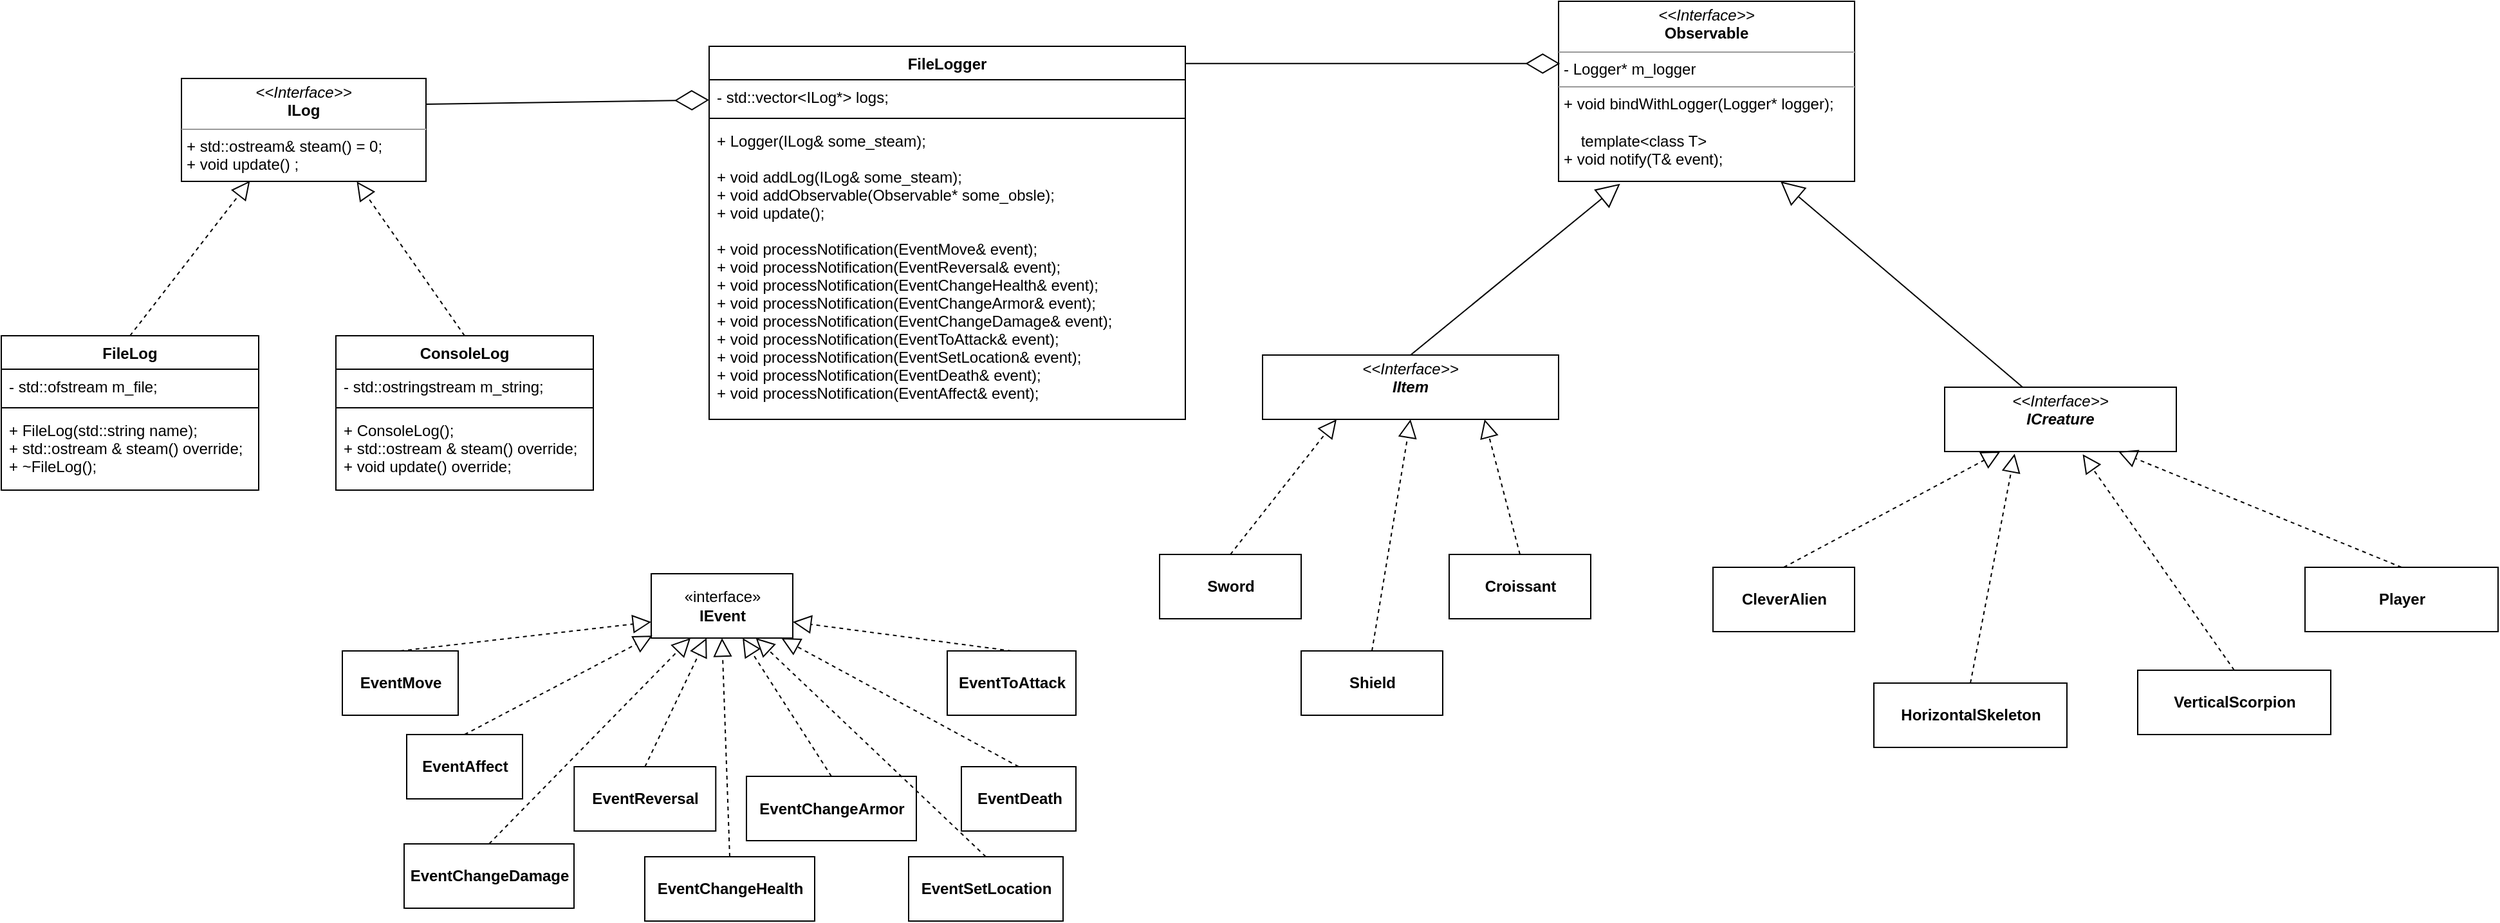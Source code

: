 <mxfile version="12.1.3" pages="1"><diagram id="MluvPGu9Eo5LGL99176R" name="Page-1"><mxGraphModel dx="3152" dy="1234" grid="1" gridSize="10" guides="1" tooltips="1" connect="1" arrows="1" fold="1" page="1" pageScale="1" pageWidth="1600" pageHeight="1200" math="0" shadow="0"><root><mxCell id="0"/><mxCell id="1" parent="0"/><mxCell id="3p3QHjaKMGviJHlJZ_Nb-1" value="&lt;p style=&quot;margin: 0px ; margin-top: 4px ; text-align: center&quot;&gt;&lt;i&gt;&amp;lt;&amp;lt;Interface&amp;gt;&amp;gt;&lt;/i&gt;&lt;br&gt;&lt;b&gt;&lt;i&gt;ICreature&lt;/i&gt;&lt;/b&gt;&lt;/p&gt;&lt;p style=&quot;margin: 0px ; margin-left: 4px&quot;&gt;&lt;br&gt;&lt;/p&gt;&lt;p style=&quot;margin: 0px ; margin-left: 4px&quot;&gt;&lt;br&gt;&lt;/p&gt;" style="verticalAlign=top;align=left;overflow=fill;fontSize=12;fontFamily=Helvetica;html=1;" vertex="1" parent="1"><mxGeometry x="2580" y="570" width="180" height="50" as="geometry"/></mxCell><mxCell id="3p3QHjaKMGviJHlJZ_Nb-2" value="" style="endArrow=block;endSize=16;endFill=0;html=1;entryX=0.75;entryY=1;entryDx=0;entryDy=0;" edge="1" parent="1" source="3p3QHjaKMGviJHlJZ_Nb-1" target="3p3QHjaKMGviJHlJZ_Nb-18"><mxGeometry x="-1" y="-215" width="160" relative="1" as="geometry"><mxPoint x="2615" y="60" as="sourcePoint"/><mxPoint x="2680" y="460" as="targetPoint"/><mxPoint as="offset"/></mxGeometry></mxCell><mxCell id="3p3QHjaKMGviJHlJZ_Nb-3" value="&lt;p style=&quot;margin: 0px ; margin-top: 4px ; text-align: center&quot;&gt;&lt;i&gt;&amp;lt;&amp;lt;Interface&amp;gt;&amp;gt;&lt;/i&gt;&lt;br&gt;&lt;b&gt;&lt;i&gt;IItem&lt;/i&gt;&lt;/b&gt;&lt;br&gt;&lt;/p&gt;&lt;p style=&quot;margin: 0px ; margin-left: 4px&quot;&gt;&lt;br&gt;&lt;/p&gt;" style="verticalAlign=top;align=left;overflow=fill;fontSize=12;fontFamily=Helvetica;html=1;" vertex="1" parent="1"><mxGeometry x="2050" y="545" width="230" height="50" as="geometry"/></mxCell><mxCell id="3p3QHjaKMGviJHlJZ_Nb-4" value="" style="endArrow=block;dashed=1;endFill=0;endSize=12;html=1;entryX=0.25;entryY=1;entryDx=0;entryDy=0;exitX=0.5;exitY=0;exitDx=0;exitDy=0;" edge="1" parent="1" source="3p3QHjaKMGviJHlJZ_Nb-13" target="3p3QHjaKMGviJHlJZ_Nb-3"><mxGeometry width="160" relative="1" as="geometry"><mxPoint x="1875" y="816" as="sourcePoint"/><mxPoint x="2400" y="756" as="targetPoint"/></mxGeometry></mxCell><mxCell id="3p3QHjaKMGviJHlJZ_Nb-5" value="" style="endArrow=block;dashed=1;endFill=0;endSize=12;html=1;exitX=0.5;exitY=0;exitDx=0;exitDy=0;entryX=0.5;entryY=1;entryDx=0;entryDy=0;" edge="1" parent="1" source="3p3QHjaKMGviJHlJZ_Nb-11" target="3p3QHjaKMGviJHlJZ_Nb-3"><mxGeometry width="160" relative="1" as="geometry"><mxPoint x="2125" y="846" as="sourcePoint"/><mxPoint x="2310" y="676" as="targetPoint"/></mxGeometry></mxCell><mxCell id="3p3QHjaKMGviJHlJZ_Nb-6" value="" style="endArrow=block;dashed=1;endFill=0;endSize=12;html=1;exitX=0.5;exitY=0;exitDx=0;exitDy=0;entryX=0.75;entryY=1;entryDx=0;entryDy=0;" edge="1" parent="1" source="3p3QHjaKMGviJHlJZ_Nb-12" target="3p3QHjaKMGviJHlJZ_Nb-3"><mxGeometry width="160" relative="1" as="geometry"><mxPoint x="2365" y="816" as="sourcePoint"/><mxPoint x="2135" y="666" as="targetPoint"/></mxGeometry></mxCell><mxCell id="3p3QHjaKMGviJHlJZ_Nb-7" value="" style="endArrow=block;dashed=1;endFill=0;endSize=12;html=1;exitX=0.5;exitY=0;exitDx=0;exitDy=0;entryX=0.596;entryY=1.044;entryDx=0;entryDy=0;entryPerimeter=0;" edge="1" parent="1" source="3p3QHjaKMGviJHlJZ_Nb-16" target="3p3QHjaKMGviJHlJZ_Nb-1"><mxGeometry width="160" relative="1" as="geometry"><mxPoint x="2510" y="810.0" as="sourcePoint"/><mxPoint x="2840" y="540" as="targetPoint"/></mxGeometry></mxCell><mxCell id="3p3QHjaKMGviJHlJZ_Nb-8" value="" style="endArrow=block;dashed=1;endFill=0;endSize=12;html=1;exitX=0.5;exitY=0;exitDx=0;exitDy=0;entryX=0.75;entryY=1;entryDx=0;entryDy=0;" edge="1" parent="1" source="3p3QHjaKMGviJHlJZ_Nb-17" target="3p3QHjaKMGviJHlJZ_Nb-1"><mxGeometry width="160" relative="1" as="geometry"><mxPoint x="2950" y="700" as="sourcePoint"/><mxPoint x="2885.135" y="550" as="targetPoint"/></mxGeometry></mxCell><mxCell id="3p3QHjaKMGviJHlJZ_Nb-9" value="" style="endArrow=block;dashed=1;endFill=0;endSize=12;html=1;exitX=0.5;exitY=0;exitDx=0;exitDy=0;entryX=0.302;entryY=1.036;entryDx=0;entryDy=0;entryPerimeter=0;" edge="1" parent="1" source="3p3QHjaKMGviJHlJZ_Nb-15" target="3p3QHjaKMGviJHlJZ_Nb-1"><mxGeometry width="160" relative="1" as="geometry"><mxPoint x="2262" y="807.6" as="sourcePoint"/><mxPoint x="2530" y="455" as="targetPoint"/></mxGeometry></mxCell><mxCell id="3p3QHjaKMGviJHlJZ_Nb-10" value="" style="endArrow=block;dashed=1;endFill=0;endSize=12;html=1;exitX=0.5;exitY=0;exitDx=0;exitDy=0;" edge="1" parent="1" source="3p3QHjaKMGviJHlJZ_Nb-14" target="3p3QHjaKMGviJHlJZ_Nb-1"><mxGeometry width="160" relative="1" as="geometry"><mxPoint x="2010" y="810.0" as="sourcePoint"/><mxPoint x="2680" y="542" as="targetPoint"/></mxGeometry></mxCell><mxCell id="3p3QHjaKMGviJHlJZ_Nb-11" value="&lt;b&gt;Shield&lt;/b&gt;" style="html=1;" vertex="1" parent="1"><mxGeometry x="2080" y="775" width="110" height="50" as="geometry"/></mxCell><mxCell id="3p3QHjaKMGviJHlJZ_Nb-12" value="&lt;span style=&quot;font-weight: 700&quot;&gt;Croissant&lt;/span&gt;" style="html=1;" vertex="1" parent="1"><mxGeometry x="2195" y="700" width="110" height="50" as="geometry"/></mxCell><mxCell id="3p3QHjaKMGviJHlJZ_Nb-13" value="&lt;span style=&quot;font-weight: 700&quot;&gt;Sword&lt;/span&gt;" style="html=1;" vertex="1" parent="1"><mxGeometry x="1970" y="700" width="110" height="50" as="geometry"/></mxCell><mxCell id="3p3QHjaKMGviJHlJZ_Nb-14" value="&lt;span style=&quot;font-weight: 700&quot;&gt;CleverAlien&lt;/span&gt;" style="html=1;" vertex="1" parent="1"><mxGeometry x="2400" y="710" width="110" height="50" as="geometry"/></mxCell><mxCell id="3p3QHjaKMGviJHlJZ_Nb-15" value="&lt;span style=&quot;font-weight: 700&quot;&gt;HorizontalSkeleton&lt;/span&gt;" style="html=1;" vertex="1" parent="1"><mxGeometry x="2525" y="800" width="150" height="50" as="geometry"/></mxCell><mxCell id="3p3QHjaKMGviJHlJZ_Nb-16" value="&lt;span style=&quot;font-weight: 700&quot;&gt;VerticalScorpion&lt;/span&gt;" style="html=1;" vertex="1" parent="1"><mxGeometry x="2730" y="790" width="150" height="50" as="geometry"/></mxCell><mxCell id="3p3QHjaKMGviJHlJZ_Nb-17" value="&lt;span style=&quot;font-weight: 700&quot;&gt;Player&lt;/span&gt;" style="html=1;" vertex="1" parent="1"><mxGeometry x="2860" y="710" width="150" height="50" as="geometry"/></mxCell><mxCell id="3p3QHjaKMGviJHlJZ_Nb-18" value="&lt;p style=&quot;margin: 0px ; margin-top: 4px ; text-align: center&quot;&gt;&lt;i&gt;&amp;lt;&amp;lt;Interface&amp;gt;&amp;gt;&lt;/i&gt;&lt;br&gt;&lt;b&gt;Observable&lt;/b&gt;&lt;br&gt;&lt;/p&gt;&lt;hr size=&quot;1&quot;&gt;&lt;p style=&quot;margin: 0px ; margin-left: 4px&quot;&gt;-&amp;nbsp;Logger* m_logger&lt;/p&gt;&lt;hr size=&quot;1&quot;&gt;&lt;p style=&quot;margin: 0px ; margin-left: 4px&quot;&gt;+&amp;nbsp;&lt;span&gt;void bindWithLogger(Logger* logger);&lt;/span&gt;&lt;br&gt;&lt;/p&gt;&lt;p style=&quot;margin: 0px ; margin-left: 4px&quot;&gt;&lt;br&gt;&lt;/p&gt;&lt;p style=&quot;margin: 0px ; margin-left: 4px&quot;&gt;&amp;nbsp; &amp;nbsp; template&amp;lt;class T&amp;gt;&lt;/p&gt;&lt;p style=&quot;margin: 0px ; margin-left: 4px&quot;&gt;+ void notify(T&amp;amp; event);&lt;/p&gt;" style="verticalAlign=top;align=left;overflow=fill;fontSize=12;fontFamily=Helvetica;html=1;" vertex="1" parent="1"><mxGeometry x="2280" y="270" width="230" height="140" as="geometry"/></mxCell><mxCell id="3p3QHjaKMGviJHlJZ_Nb-19" value="" style="endArrow=block;endSize=16;endFill=0;html=1;entryX=0.208;entryY=1.013;entryDx=0;entryDy=0;exitX=0.5;exitY=0;exitDx=0;exitDy=0;entryPerimeter=0;" edge="1" parent="1" source="3p3QHjaKMGviJHlJZ_Nb-3" target="3p3QHjaKMGviJHlJZ_Nb-18"><mxGeometry x="-1" y="-215" width="160" relative="1" as="geometry"><mxPoint x="2502.174" y="586" as="sourcePoint"/><mxPoint x="2310" y="450" as="targetPoint"/><mxPoint as="offset"/></mxGeometry></mxCell><mxCell id="3p3QHjaKMGviJHlJZ_Nb-21" value="FileLogger" style="swimlane;fontStyle=1;align=center;verticalAlign=top;childLayout=stackLayout;horizontal=1;startSize=26;horizontalStack=0;resizeParent=1;resizeParentMax=0;resizeLast=0;collapsible=1;marginBottom=0;" vertex="1" parent="1"><mxGeometry x="1620" y="305" width="370" height="290" as="geometry"/></mxCell><mxCell id="3p3QHjaKMGviJHlJZ_Nb-22" value="- std::vector&lt;ILog*&gt; logs;" style="text;strokeColor=none;fillColor=none;align=left;verticalAlign=top;spacingLeft=4;spacingRight=4;overflow=hidden;rotatable=0;points=[[0,0.5],[1,0.5]];portConstraint=eastwest;" vertex="1" parent="3p3QHjaKMGviJHlJZ_Nb-21"><mxGeometry y="26" width="370" height="26" as="geometry"/></mxCell><mxCell id="3p3QHjaKMGviJHlJZ_Nb-23" value="" style="line;strokeWidth=1;fillColor=none;align=left;verticalAlign=middle;spacingTop=-1;spacingLeft=3;spacingRight=3;rotatable=0;labelPosition=right;points=[];portConstraint=eastwest;" vertex="1" parent="3p3QHjaKMGviJHlJZ_Nb-21"><mxGeometry y="52" width="370" height="8" as="geometry"/></mxCell><mxCell id="3p3QHjaKMGviJHlJZ_Nb-24" value="+ Logger(ILog&amp; some_steam);&#10;&#10;+ void addLog(ILog&amp; some_steam);&#10;+ void addObservable(Observable* some_obsle);&#10;+ void update();&#10;&#10;+ void processNotification(EventMove&amp; event);&#10;+ void processNotification(EventReversal&amp; event);&#10;+ void processNotification(EventChangeHealth&amp; event);&#10;+ void processNotification(EventChangeArmor&amp; event);&#10;+ void processNotification(EventChangeDamage&amp; event);&#10;+ void processNotification(EventToAttack&amp; event);&#10;+ void processNotification(EventSetLocation&amp; event);&#10;+ void processNotification(EventDeath&amp; event);&#10;+ void processNotification(EventAffect&amp; event);" style="text;strokeColor=none;fillColor=none;align=left;verticalAlign=top;spacingLeft=4;spacingRight=4;overflow=hidden;rotatable=0;points=[[0,0.5],[1,0.5]];portConstraint=eastwest;" vertex="1" parent="3p3QHjaKMGviJHlJZ_Nb-21"><mxGeometry y="60" width="370" height="230" as="geometry"/></mxCell><mxCell id="3p3QHjaKMGviJHlJZ_Nb-33" value="" style="endArrow=diamondThin;endFill=0;endSize=24;html=1;entryX=0.005;entryY=0.346;entryDx=0;entryDy=0;entryPerimeter=0;exitX=0.999;exitY=0.046;exitDx=0;exitDy=0;exitPerimeter=0;" edge="1" parent="1" source="3p3QHjaKMGviJHlJZ_Nb-21" target="3p3QHjaKMGviJHlJZ_Nb-18"><mxGeometry width="160" relative="1" as="geometry"><mxPoint x="1700" y="290" as="sourcePoint"/><mxPoint x="2025" y="310" as="targetPoint"/></mxGeometry></mxCell><mxCell id="3p3QHjaKMGviJHlJZ_Nb-35" value="&lt;p style=&quot;margin: 0px ; margin-top: 4px ; text-align: center&quot;&gt;&lt;i&gt;&amp;lt;&amp;lt;Interface&amp;gt;&amp;gt;&lt;/i&gt;&lt;br&gt;&lt;b&gt;ILog&lt;br&gt;&lt;/b&gt;&lt;/p&gt;&lt;hr size=&quot;1&quot;&gt;&lt;p style=&quot;margin: 0px ; margin-left: 4px&quot;&gt;+&amp;nbsp;&lt;span&gt;std::ostream&amp;amp; steam() = 0;&lt;/span&gt;&lt;/p&gt;&lt;p style=&quot;margin: 0px ; margin-left: 4px&quot;&gt;+ void update() ;&lt;/p&gt;" style="verticalAlign=top;align=left;overflow=fill;fontSize=12;fontFamily=Helvetica;html=1;" vertex="1" parent="1"><mxGeometry x="1210" y="330" width="190" height="80" as="geometry"/></mxCell><mxCell id="3p3QHjaKMGviJHlJZ_Nb-36" value="" style="endArrow=diamondThin;endFill=0;endSize=24;html=1;exitX=1;exitY=0.25;exitDx=0;exitDy=0;" edge="1" parent="1" source="3p3QHjaKMGviJHlJZ_Nb-35" target="3p3QHjaKMGviJHlJZ_Nb-22"><mxGeometry width="160" relative="1" as="geometry"><mxPoint x="1320" y="320.5" as="sourcePoint"/><mxPoint x="1490" y="320" as="targetPoint"/></mxGeometry></mxCell><mxCell id="3p3QHjaKMGviJHlJZ_Nb-37" value="" style="endArrow=block;dashed=1;endFill=0;endSize=12;html=1;exitX=0.5;exitY=0;exitDx=0;exitDy=0;entryX=0.28;entryY=0.995;entryDx=0;entryDy=0;entryPerimeter=0;" edge="1" parent="1" source="3p3QHjaKMGviJHlJZ_Nb-38" target="3p3QHjaKMGviJHlJZ_Nb-35"><mxGeometry width="160" relative="1" as="geometry"><mxPoint x="1050" y="555" as="sourcePoint"/><mxPoint x="930" y="520" as="targetPoint"/></mxGeometry></mxCell><mxCell id="3p3QHjaKMGviJHlJZ_Nb-38" value="FileLog" style="swimlane;fontStyle=1;align=center;verticalAlign=top;childLayout=stackLayout;horizontal=1;startSize=26;horizontalStack=0;resizeParent=1;resizeParentMax=0;resizeLast=0;collapsible=1;marginBottom=0;" vertex="1" parent="1"><mxGeometry x="1070" y="530" width="200" height="120" as="geometry"/></mxCell><mxCell id="3p3QHjaKMGviJHlJZ_Nb-39" value="- std::ofstream m_file;" style="text;strokeColor=none;fillColor=none;align=left;verticalAlign=top;spacingLeft=4;spacingRight=4;overflow=hidden;rotatable=0;points=[[0,0.5],[1,0.5]];portConstraint=eastwest;" vertex="1" parent="3p3QHjaKMGviJHlJZ_Nb-38"><mxGeometry y="26" width="200" height="26" as="geometry"/></mxCell><mxCell id="3p3QHjaKMGviJHlJZ_Nb-40" value="" style="line;strokeWidth=1;fillColor=none;align=left;verticalAlign=middle;spacingTop=-1;spacingLeft=3;spacingRight=3;rotatable=0;labelPosition=right;points=[];portConstraint=eastwest;" vertex="1" parent="3p3QHjaKMGviJHlJZ_Nb-38"><mxGeometry y="52" width="200" height="8" as="geometry"/></mxCell><mxCell id="3p3QHjaKMGviJHlJZ_Nb-41" value="+ FileLog(std::string name);&#10;+ std::ostream &amp; steam() override;&#10;+ ~FileLog();" style="text;strokeColor=none;fillColor=none;align=left;verticalAlign=top;spacingLeft=4;spacingRight=4;overflow=hidden;rotatable=0;points=[[0,0.5],[1,0.5]];portConstraint=eastwest;" vertex="1" parent="3p3QHjaKMGviJHlJZ_Nb-38"><mxGeometry y="60" width="200" height="60" as="geometry"/></mxCell><mxCell id="3p3QHjaKMGviJHlJZ_Nb-44" value="ConsoleLog" style="swimlane;fontStyle=1;align=center;verticalAlign=top;childLayout=stackLayout;horizontal=1;startSize=26;horizontalStack=0;resizeParent=1;resizeParentMax=0;resizeLast=0;collapsible=1;marginBottom=0;" vertex="1" parent="1"><mxGeometry x="1330" y="530" width="200" height="120" as="geometry"/></mxCell><mxCell id="3p3QHjaKMGviJHlJZ_Nb-45" value="- std::ostringstream m_string;" style="text;strokeColor=none;fillColor=none;align=left;verticalAlign=top;spacingLeft=4;spacingRight=4;overflow=hidden;rotatable=0;points=[[0,0.5],[1,0.5]];portConstraint=eastwest;" vertex="1" parent="3p3QHjaKMGviJHlJZ_Nb-44"><mxGeometry y="26" width="200" height="26" as="geometry"/></mxCell><mxCell id="3p3QHjaKMGviJHlJZ_Nb-46" value="" style="line;strokeWidth=1;fillColor=none;align=left;verticalAlign=middle;spacingTop=-1;spacingLeft=3;spacingRight=3;rotatable=0;labelPosition=right;points=[];portConstraint=eastwest;" vertex="1" parent="3p3QHjaKMGviJHlJZ_Nb-44"><mxGeometry y="52" width="200" height="8" as="geometry"/></mxCell><mxCell id="3p3QHjaKMGviJHlJZ_Nb-47" value="+ ConsoleLog();&#10;+ std::ostream &amp; steam() override;&#10;+ void update() override;&#10;" style="text;strokeColor=none;fillColor=none;align=left;verticalAlign=top;spacingLeft=4;spacingRight=4;overflow=hidden;rotatable=0;points=[[0,0.5],[1,0.5]];portConstraint=eastwest;" vertex="1" parent="3p3QHjaKMGviJHlJZ_Nb-44"><mxGeometry y="60" width="200" height="60" as="geometry"/></mxCell><mxCell id="3p3QHjaKMGviJHlJZ_Nb-48" value="" style="endArrow=block;dashed=1;endFill=0;endSize=12;html=1;exitX=0.5;exitY=0;exitDx=0;exitDy=0;entryX=0.717;entryY=1.002;entryDx=0;entryDy=0;entryPerimeter=0;" edge="1" parent="1" source="3p3QHjaKMGviJHlJZ_Nb-44" target="3p3QHjaKMGviJHlJZ_Nb-35"><mxGeometry width="160" relative="1" as="geometry"><mxPoint x="1150" y="540" as="sourcePoint"/><mxPoint x="1273.2" y="419.6" as="targetPoint"/></mxGeometry></mxCell><mxCell id="3p3QHjaKMGviJHlJZ_Nb-49" value="«interface»&lt;br&gt;&lt;b&gt;IEvent&lt;/b&gt;" style="html=1;" vertex="1" parent="1"><mxGeometry x="1575" y="715" width="110" height="50" as="geometry"/></mxCell><mxCell id="3p3QHjaKMGviJHlJZ_Nb-50" value="&lt;b&gt;EventMove&lt;/b&gt;" style="html=1;" vertex="1" parent="1"><mxGeometry x="1335" y="775" width="90" height="50" as="geometry"/></mxCell><mxCell id="3p3QHjaKMGviJHlJZ_Nb-51" value="" style="endArrow=block;dashed=1;endFill=0;endSize=12;html=1;entryX=0;entryY=0.75;entryDx=0;entryDy=0;exitX=0.5;exitY=0;exitDx=0;exitDy=0;" edge="1" parent="1" source="3p3QHjaKMGviJHlJZ_Nb-50" target="3p3QHjaKMGviJHlJZ_Nb-49"><mxGeometry width="160" relative="1" as="geometry"><mxPoint x="1555" y="920" as="sourcePoint"/><mxPoint x="1637.5" y="815" as="targetPoint"/></mxGeometry></mxCell><mxCell id="3p3QHjaKMGviJHlJZ_Nb-52" value="&lt;b&gt;EventReversal&lt;/b&gt;" style="html=1;" vertex="1" parent="1"><mxGeometry x="1515.143" y="865" width="110" height="50" as="geometry"/></mxCell><mxCell id="3p3QHjaKMGviJHlJZ_Nb-53" value="" style="endArrow=block;dashed=1;endFill=0;endSize=12;html=1;exitX=0.5;exitY=0;exitDx=0;exitDy=0;" edge="1" parent="1" source="3p3QHjaKMGviJHlJZ_Nb-52" target="3p3QHjaKMGviJHlJZ_Nb-49"><mxGeometry width="160" relative="1" as="geometry"><mxPoint x="1440.143" y="925" as="sourcePoint"/><mxPoint x="1642.5" y="775" as="targetPoint"/></mxGeometry></mxCell><mxCell id="3p3QHjaKMGviJHlJZ_Nb-54" value="&lt;b&gt;EventChangeHealth&lt;/b&gt;" style="html=1;" vertex="1" parent="1"><mxGeometry x="1570" y="935" width="132" height="50" as="geometry"/></mxCell><mxCell id="3p3QHjaKMGviJHlJZ_Nb-55" value="" style="endArrow=block;dashed=1;endFill=0;endSize=12;html=1;exitX=0.5;exitY=0;exitDx=0;exitDy=0;entryX=0.5;entryY=1;entryDx=0;entryDy=0;" edge="1" parent="1" source="3p3QHjaKMGviJHlJZ_Nb-54" target="3p3QHjaKMGviJHlJZ_Nb-49"><mxGeometry width="160" relative="1" as="geometry"><mxPoint x="1578.143" y="925" as="sourcePoint"/><mxPoint x="1786.389" y="765" as="targetPoint"/></mxGeometry></mxCell><mxCell id="3p3QHjaKMGviJHlJZ_Nb-56" value="&lt;b&gt;EventChangeArmor&lt;/b&gt;" style="html=1;" vertex="1" parent="1"><mxGeometry x="1649" y="872.5" width="132" height="50" as="geometry"/></mxCell><mxCell id="3p3QHjaKMGviJHlJZ_Nb-57" value="" style="endArrow=block;dashed=1;endFill=0;endSize=12;html=1;exitX=0.5;exitY=0;exitDx=0;exitDy=0;" edge="1" parent="1" source="3p3QHjaKMGviJHlJZ_Nb-56" target="3p3QHjaKMGviJHlJZ_Nb-49"><mxGeometry width="160" relative="1" as="geometry"><mxPoint x="1646" y="945" as="sourcePoint"/><mxPoint x="1670" y="775" as="targetPoint"/></mxGeometry></mxCell><mxCell id="3p3QHjaKMGviJHlJZ_Nb-58" value="&lt;b&gt;EventChangeDamage&lt;/b&gt;" style="html=1;" vertex="1" parent="1"><mxGeometry x="1383" y="925" width="132" height="50" as="geometry"/></mxCell><mxCell id="3p3QHjaKMGviJHlJZ_Nb-59" value="" style="endArrow=block;dashed=1;endFill=0;endSize=12;html=1;exitX=0.5;exitY=0;exitDx=0;exitDy=0;" edge="1" parent="1" source="3p3QHjaKMGviJHlJZ_Nb-58" target="3p3QHjaKMGviJHlJZ_Nb-49"><mxGeometry width="160" relative="1" as="geometry"><mxPoint x="1770" y="992.5" as="sourcePoint"/><mxPoint x="1715" y="775" as="targetPoint"/></mxGeometry></mxCell><mxCell id="3p3QHjaKMGviJHlJZ_Nb-61" value="&lt;b&gt;EventToAttack&lt;/b&gt;" style="html=1;" vertex="1" parent="1"><mxGeometry x="1805" y="775" width="100" height="50" as="geometry"/></mxCell><mxCell id="3p3QHjaKMGviJHlJZ_Nb-62" value="" style="endArrow=block;dashed=1;endFill=0;endSize=12;html=1;exitX=0.5;exitY=0;exitDx=0;exitDy=0;entryX=1;entryY=0.75;entryDx=0;entryDy=0;" edge="1" parent="1" source="3p3QHjaKMGviJHlJZ_Nb-61" target="3p3QHjaKMGviJHlJZ_Nb-49"><mxGeometry width="160" relative="1" as="geometry"><mxPoint x="1735" y="747" as="sourcePoint"/><mxPoint x="1870" y="715.026" as="targetPoint"/></mxGeometry></mxCell><mxCell id="3p3QHjaKMGviJHlJZ_Nb-63" value="&lt;b&gt;EventSetLocation&lt;/b&gt;" style="html=1;" vertex="1" parent="1"><mxGeometry x="1775" y="935" width="120" height="50" as="geometry"/></mxCell><mxCell id="3p3QHjaKMGviJHlJZ_Nb-64" value="" style="endArrow=block;dashed=1;endFill=0;endSize=12;html=1;exitX=0.5;exitY=0;exitDx=0;exitDy=0;" edge="1" parent="1" source="3p3QHjaKMGviJHlJZ_Nb-63" target="3p3QHjaKMGviJHlJZ_Nb-49"><mxGeometry width="160" relative="1" as="geometry"><mxPoint x="1745" y="831" as="sourcePoint"/><mxPoint x="1695" y="836.5" as="targetPoint"/></mxGeometry></mxCell><mxCell id="3p3QHjaKMGviJHlJZ_Nb-65" value="&lt;b&gt;EventDeath&lt;/b&gt;" style="html=1;" vertex="1" parent="1"><mxGeometry x="1816" y="865" width="89" height="50" as="geometry"/></mxCell><mxCell id="3p3QHjaKMGviJHlJZ_Nb-66" value="" style="endArrow=block;dashed=1;endFill=0;endSize=12;html=1;exitX=0.5;exitY=0;exitDx=0;exitDy=0;" edge="1" parent="1" source="3p3QHjaKMGviJHlJZ_Nb-65" target="3p3QHjaKMGviJHlJZ_Nb-49"><mxGeometry width="160" relative="1" as="geometry"><mxPoint x="1793.5" y="761" as="sourcePoint"/><mxPoint x="1704.782" y="695" as="targetPoint"/></mxGeometry></mxCell><mxCell id="3p3QHjaKMGviJHlJZ_Nb-68" value="&lt;b&gt;EventAffect&lt;/b&gt;" style="html=1;" vertex="1" parent="1"><mxGeometry x="1385" y="840" width="90" height="50" as="geometry"/></mxCell><mxCell id="3p3QHjaKMGviJHlJZ_Nb-69" value="" style="endArrow=block;dashed=1;endFill=0;endSize=12;html=1;entryX=0.008;entryY=0.963;entryDx=0;entryDy=0;exitX=0.5;exitY=0;exitDx=0;exitDy=0;entryPerimeter=0;" edge="1" parent="1" source="3p3QHjaKMGviJHlJZ_Nb-68" target="3p3QHjaKMGviJHlJZ_Nb-49"><mxGeometry width="160" relative="1" as="geometry"><mxPoint x="1570" y="992.5" as="sourcePoint"/><mxPoint x="1590" y="825" as="targetPoint"/></mxGeometry></mxCell></root></mxGraphModel></diagram></mxfile>
